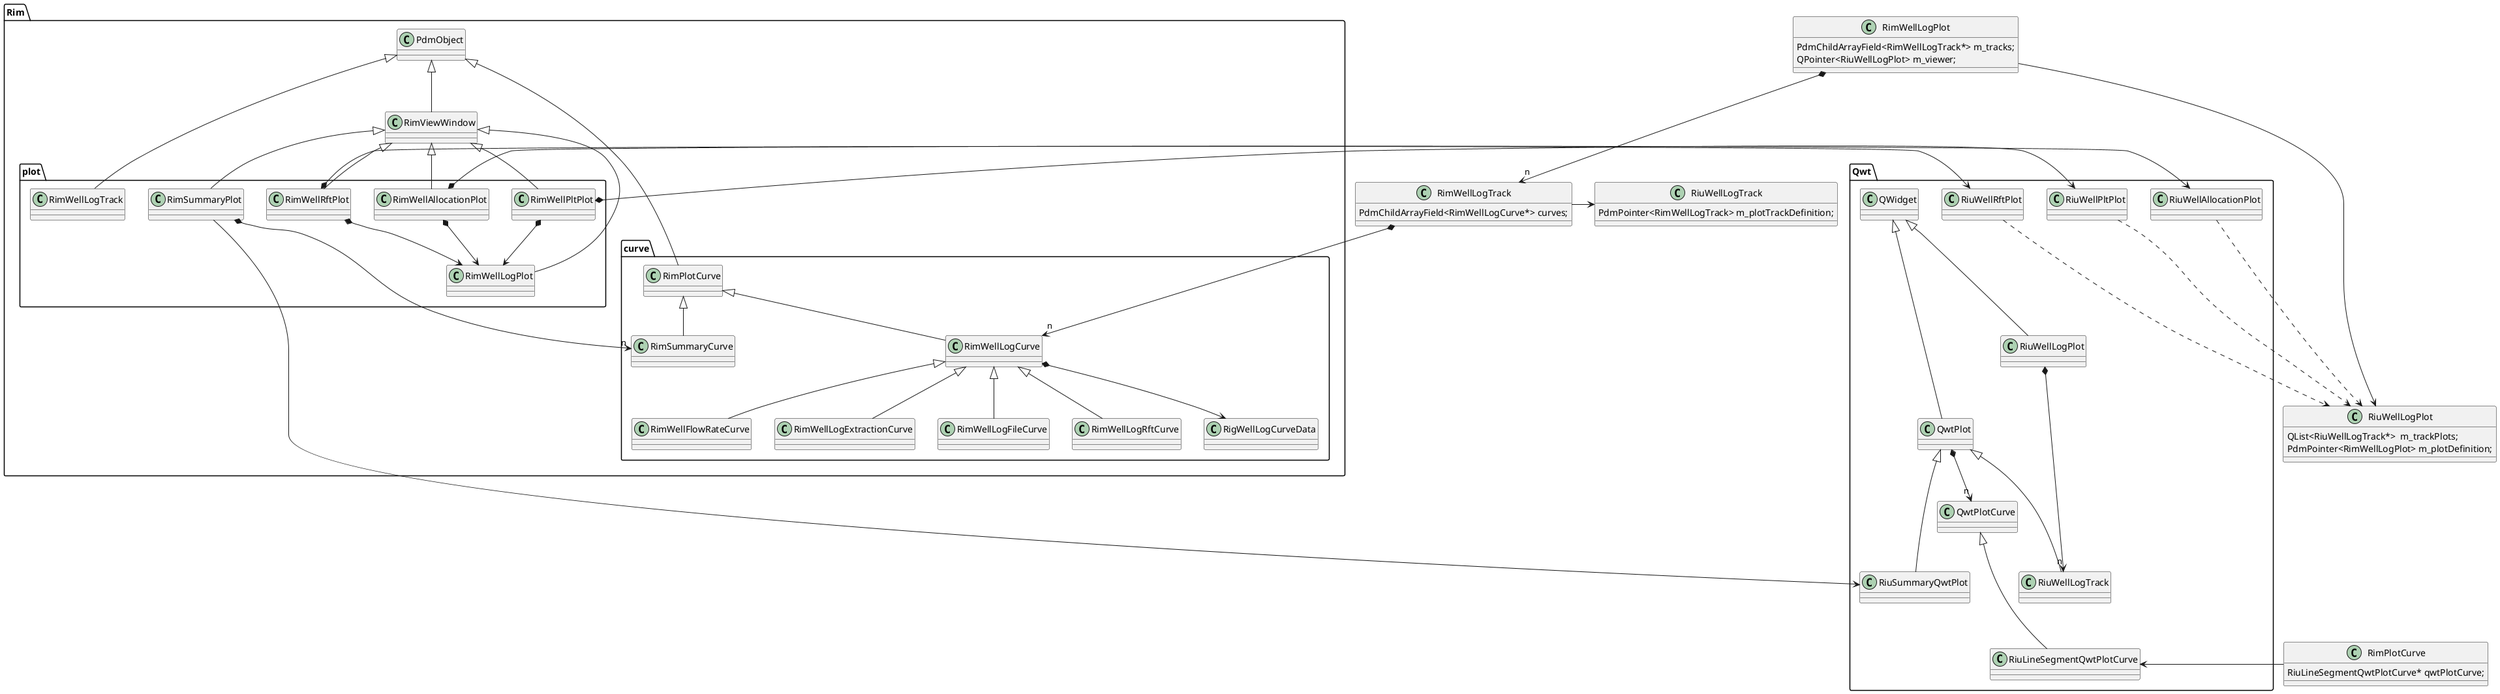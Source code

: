 @startuml
package Rim {

PdmObject <|-- RimViewWindow
package plot {
RimViewWindow <|-- RimWellLogPlot
RimViewWindow <|-- RimSummaryPlot

PdmObject <|-- RimWellLogTrack

RimViewWindow <|-- RimWellAllocationPlot
RimViewWindow <|-- RimWellRftPlot
RimViewWindow <|-- RimWellPltPlot
RimWellAllocationPlot *--> RimWellLogPlot
RimWellRftPlot *--> RimWellLogPlot
RimWellPltPlot *--> RimWellLogPlot
}
package curve {

PdmObject <|---- RimPlotCurve
RimPlotCurve <|-- RimWellLogCurve
RimPlotCurve <|-- RimSummaryCurve
RimWellLogCurve <|-- RimWellFlowRateCurve
RimWellLogCurve <|-- RimWellLogExtractionCurve
RimWellLogCurve <|-- RimWellLogFileCurve
RimWellLogCurve <|-- RimWellLogRftCurve
RimWellLogCurve *--> RigWellLogCurveData
}
}




class RimWellLogTrack {
PdmChildArrayField<RimWellLogCurve*> curves;
}

class RimPlotCurve {
RiuLineSegmentQwtPlotCurve* qwtPlotCurve;
}

class RimWellLogPlot {
  PdmChildArrayField<RimWellLogTrack*> m_tracks;
  QPointer<RiuWellLogPlot> m_viewer;
}

package Qwt {
QWidget <|--- RiuWellLogPlot
QWidget <|-- QwtPlot
QwtPlot <|--- RiuWellLogTrack
QwtPlot <|--- RiuSummaryQwtPlot

RiuWellLogPlot *----> "n" RiuWellLogTrack
QwtPlot *--> "n" QwtPlotCurve
QwtPlotCurve <|-- RiuLineSegmentQwtPlotCurve
RiuWellLogTrack --[hidden]> RiuLineSegmentQwtPlotCurve

class RiuWellAllocationPlot{
}
class RiuWellRftPlot{
}
class RiuWellPltPlot{
}
}

class RiuWellLogPlot {
  QList<RiuWellLogTrack*>  m_trackPlots;
  PdmPointer<RimWellLogPlot> m_plotDefinition;
}

class RiuWellLogTrack {
  PdmPointer<RimWellLogTrack> m_plotTrackDefinition;
}
RimWellLogPlot *---> "n" RimWellLogTrack
RimWellLogTrack *---> "n" RimWellLogCurve

RimSummaryPlot *---> "n" RimSummaryCurve

RimWellLogPlot -r-> RiuWellLogPlot
RimWellLogTrack -r-> RiuWellLogTrack
RimPlotCurve -r-> RiuLineSegmentQwtPlotCurve
RimSummaryPlot -r-> RiuSummaryQwtPlot
RimWellAllocationPlot *-> RiuWellAllocationPlot
RimWellRftPlot *-> RiuWellRftPlot
RimWellPltPlot *-> RiuWellPltPlot
RiuWellAllocationPlot ....> RiuWellLogPlot
RiuWellRftPlot ....> RiuWellLogPlot
RiuWellPltPlot ....> RiuWellLogPlot

@enduml
